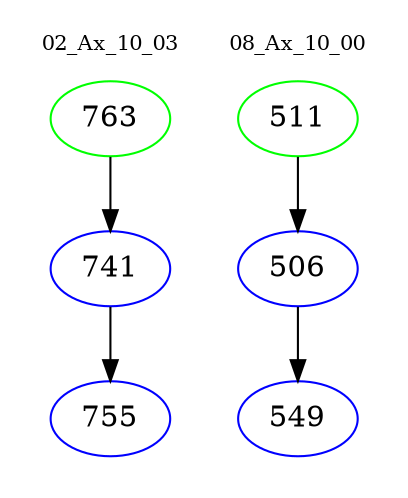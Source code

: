 digraph{
subgraph cluster_0 {
color = white
label = "02_Ax_10_03";
fontsize=10;
T0_763 [label="763", color="green"]
T0_763 -> T0_741 [color="black"]
T0_741 [label="741", color="blue"]
T0_741 -> T0_755 [color="black"]
T0_755 [label="755", color="blue"]
}
subgraph cluster_1 {
color = white
label = "08_Ax_10_00";
fontsize=10;
T1_511 [label="511", color="green"]
T1_511 -> T1_506 [color="black"]
T1_506 [label="506", color="blue"]
T1_506 -> T1_549 [color="black"]
T1_549 [label="549", color="blue"]
}
}
